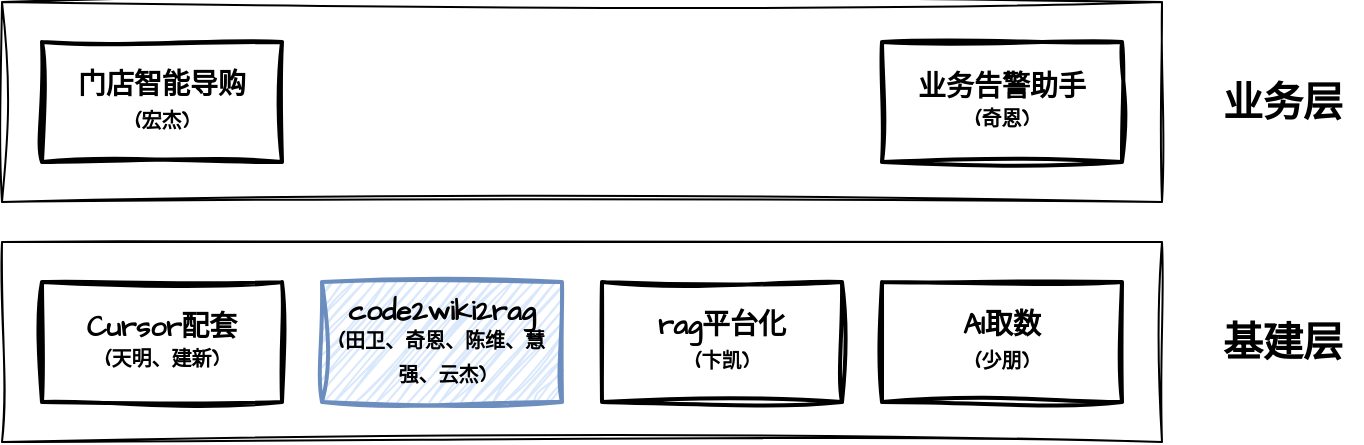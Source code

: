 <mxfile version="28.0.3">
  <diagram name="第 1 页" id="sdekgf0NEj-Iy2Gb90WJ">
    <mxGraphModel dx="693" dy="485" grid="1" gridSize="10" guides="1" tooltips="1" connect="1" arrows="1" fold="1" page="1" pageScale="1" pageWidth="827" pageHeight="1169" math="0" shadow="0">
      <root>
        <mxCell id="0" />
        <mxCell id="1" parent="0" />
        <mxCell id="FELTFUA_toyY_y6LnQzl-5" value="" style="rounded=0;whiteSpace=wrap;html=1;sketch=1;hachureGap=4;jiggle=2;curveFitting=1;fontFamily=Architects Daughter;fontSource=https%3A%2F%2Ffonts.googleapis.com%2Fcss%3Ffamily%3DArchitects%2BDaughter;fillColor=none;" parent="1" vertex="1">
          <mxGeometry x="80" y="400" width="580" height="100" as="geometry" />
        </mxCell>
        <mxCell id="FELTFUA_toyY_y6LnQzl-1" value="&lt;b&gt;&lt;font style=&quot;font-size: 14px;&quot;&gt;Cursor配套&lt;/font&gt;&lt;/b&gt;&lt;div&gt;&lt;b&gt;&lt;font style=&quot;font-size: 10px;&quot;&gt;(天明、建新)&lt;/font&gt;&lt;/b&gt;&lt;/div&gt;" style="rounded=0;whiteSpace=wrap;html=1;sketch=1;hachureGap=4;jiggle=2;curveFitting=1;fontFamily=Architects Daughter;fontSource=https%3A%2F%2Ffonts.googleapis.com%2Fcss%3Ffamily%3DArchitects%2BDaughter;fillColor=none;strokeWidth=2;" parent="1" vertex="1">
          <mxGeometry x="100" y="420" width="120" height="60" as="geometry" />
        </mxCell>
        <mxCell id="FELTFUA_toyY_y6LnQzl-2" value="&lt;b&gt;&lt;font style=&quot;font-size: 14px;&quot;&gt;code2wiki2rag&lt;/font&gt;&lt;/b&gt;&lt;div&gt;&lt;b&gt;&lt;font style=&quot;font-size: 10px;&quot;&gt;(田卫、奇恩、陈维、慧强、云杰)&lt;/font&gt;&lt;/b&gt;&lt;b&gt;&lt;font style=&quot;font-size: 14px;&quot;&gt;&lt;/font&gt;&lt;/b&gt;&lt;/div&gt;" style="rounded=0;whiteSpace=wrap;html=1;sketch=1;hachureGap=4;jiggle=2;curveFitting=1;fontFamily=Architects Daughter;fontSource=https%3A%2F%2Ffonts.googleapis.com%2Fcss%3Ffamily%3DArchitects%2BDaughter;fillColor=#dae8fc;strokeWidth=2;strokeColor=#6c8ebf;" parent="1" vertex="1">
          <mxGeometry x="240" y="420" width="120" height="60" as="geometry" />
        </mxCell>
        <mxCell id="FELTFUA_toyY_y6LnQzl-3" value="&lt;b&gt;&lt;font style=&quot;font-size: 14px;&quot;&gt;rag平台化&lt;/font&gt;&lt;/b&gt;&lt;div&gt;&lt;b&gt;&lt;font style=&quot;font-size: 10px;&quot;&gt;(卞凯)&lt;/font&gt;&lt;/b&gt;&lt;b&gt;&lt;font style=&quot;font-size: 14px;&quot;&gt;&lt;/font&gt;&lt;/b&gt;&lt;/div&gt;" style="rounded=0;whiteSpace=wrap;html=1;sketch=1;hachureGap=4;jiggle=2;curveFitting=1;fontFamily=Architects Daughter;fontSource=https%3A%2F%2Ffonts.googleapis.com%2Fcss%3Ffamily%3DArchitects%2BDaughter;fillColor=none;strokeWidth=2;" parent="1" vertex="1">
          <mxGeometry x="380" y="420" width="120" height="60" as="geometry" />
        </mxCell>
        <mxCell id="FELTFUA_toyY_y6LnQzl-4" value="&lt;b&gt;&lt;font style=&quot;font-size: 14px;&quot;&gt;AI取数&lt;/font&gt;&lt;/b&gt;&lt;div&gt;&lt;b&gt;&lt;font style=&quot;font-size: 10px;&quot;&gt;(少朋)&lt;/font&gt;&lt;/b&gt;&lt;b&gt;&lt;font style=&quot;font-size: 14px;&quot;&gt;&lt;/font&gt;&lt;/b&gt;&lt;/div&gt;" style="rounded=0;whiteSpace=wrap;html=1;sketch=1;hachureGap=4;jiggle=2;curveFitting=1;fontFamily=Architects Daughter;fontSource=https%3A%2F%2Ffonts.googleapis.com%2Fcss%3Ffamily%3DArchitects%2BDaughter;fillColor=none;strokeWidth=2;" parent="1" vertex="1">
          <mxGeometry x="520" y="420" width="120" height="60" as="geometry" />
        </mxCell>
        <mxCell id="FELTFUA_toyY_y6LnQzl-6" value="" style="rounded=0;whiteSpace=wrap;html=1;sketch=1;hachureGap=4;jiggle=2;curveFitting=1;fontFamily=Architects Daughter;fontSource=https%3A%2F%2Ffonts.googleapis.com%2Fcss%3Ffamily%3DArchitects%2BDaughter;fillColor=none;" parent="1" vertex="1">
          <mxGeometry x="80" y="280" width="580" height="100" as="geometry" />
        </mxCell>
        <mxCell id="FELTFUA_toyY_y6LnQzl-7" value="&lt;b&gt;&lt;font style=&quot;font-size: 14px;&quot;&gt;门店智能导购&lt;/font&gt;&lt;/b&gt;&lt;div&gt;&lt;b&gt;&lt;font style=&quot;font-size: 10px;&quot;&gt;(宏杰)&lt;/font&gt;&lt;/b&gt;&lt;b&gt;&lt;font style=&quot;font-size: 14px;&quot;&gt;&lt;/font&gt;&lt;/b&gt;&lt;/div&gt;" style="rounded=0;whiteSpace=wrap;html=1;sketch=1;hachureGap=4;jiggle=2;curveFitting=1;fontFamily=Architects Daughter;fontSource=https%3A%2F%2Ffonts.googleapis.com%2Fcss%3Ffamily%3DArchitects%2BDaughter;fillColor=none;strokeWidth=2;" parent="1" vertex="1">
          <mxGeometry x="100" y="300" width="120" height="60" as="geometry" />
        </mxCell>
        <mxCell id="FELTFUA_toyY_y6LnQzl-8" value="&lt;b&gt;&lt;font style=&quot;font-size: 14px;&quot;&gt;业务告警助手&lt;/font&gt;&lt;/b&gt;&lt;div&gt;&lt;b&gt;&lt;font style=&quot;font-size: 10px;&quot;&gt;(奇恩)&lt;/font&gt;&lt;/b&gt;&lt;/div&gt;" style="rounded=0;whiteSpace=wrap;html=1;sketch=1;hachureGap=4;jiggle=2;curveFitting=1;fontFamily=Architects Daughter;fontSource=https%3A%2F%2Ffonts.googleapis.com%2Fcss%3Ffamily%3DArchitects%2BDaughter;fillColor=none;strokeWidth=2;" parent="1" vertex="1">
          <mxGeometry x="520" y="300" width="120" height="60" as="geometry" />
        </mxCell>
        <mxCell id="FELTFUA_toyY_y6LnQzl-11" value="&lt;b&gt;&lt;font style=&quot;font-size: 20px;&quot;&gt;基建层&lt;/font&gt;&lt;/b&gt;" style="text;html=1;align=center;verticalAlign=middle;resizable=0;points=[];autosize=1;strokeColor=none;fillColor=none;fontFamily=Architects Daughter;fontSource=https%3A%2F%2Ffonts.googleapis.com%2Fcss%3Ffamily%3DArchitects%2BDaughter;" parent="1" vertex="1">
          <mxGeometry x="680" y="430" width="80" height="40" as="geometry" />
        </mxCell>
        <mxCell id="FELTFUA_toyY_y6LnQzl-12" value="&lt;b&gt;&lt;font style=&quot;font-size: 20px;&quot;&gt;业务层&lt;/font&gt;&lt;/b&gt;" style="text;html=1;align=center;verticalAlign=middle;resizable=0;points=[];autosize=1;strokeColor=none;fillColor=none;fontFamily=Architects Daughter;fontSource=https%3A%2F%2Ffonts.googleapis.com%2Fcss%3Ffamily%3DArchitects%2BDaughter;" parent="1" vertex="1">
          <mxGeometry x="680" y="310" width="80" height="40" as="geometry" />
        </mxCell>
      </root>
    </mxGraphModel>
  </diagram>
</mxfile>
